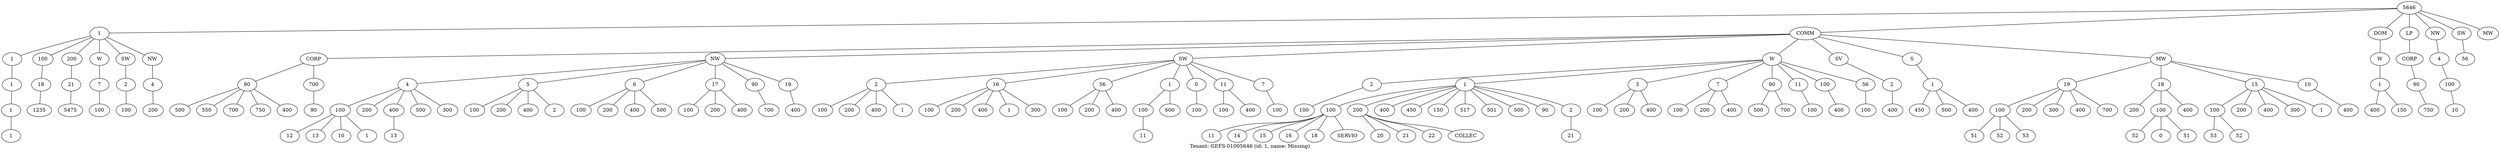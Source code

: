 ##"This is an example from a real-world application, where we were using Genetic Programming to do simple symbolic regression. We needed a good way to visualize the trees that were being created, and it didn't take long to code up some lisp to create a dot file that visualized multiple individuals. The next step was to provide color-coding of key nodes so that we could illustrate crossover and mutation of individuals before-and-after-style. This is a sample dot file from some early debugging." Contributed by Wayne Folta. 

##Command to get the layout: "dot  -Tpng thisfile > thisfile.png"


graph ""
{
#   node [fontsize=10,width=".2", height=".2", margin=0];
#   graph[fontsize=8];

  label="Tenant: GEFS-01005646 (id: 1, name: Missing)"
  181966038 ;
  181966038 [label="5646"] ;
  181966038 -- 181966039 ;
  181966039 [label="1"] ;
  181966038 -- 181972322 ;
  181972322 [label="COMM"] ;
  181966038 -- 181972323 ;
  181972323 [label="DOM"] ;
  181966038 -- 181986285 ;
  181986285 [label="LP"] ;
  181966038 -- 182041677 ;
  182041677 [label="NW"] ;
  181966038 -- 182041681 ;
  182041681 [label="SW"] ;
  181966038 -- 182078053 ;
  182078053 [label="MW"] ;
  181966039 -- 181972915 ;
  181972915 [label="1"] ;
  181966039 -- 181974383 ;
  181974383 [label="100"] ;
  181966039 -- 181974386 ;
  181974386 [label="200"] ;
  181966039 -- 181983951 ;
  181983951 [label="W"] ;
  181966039 -- 181985962 ;
  181985962 [label="SW"] ;
  181966039 -- 182023121 ;
  182023121 [label="NW"] ;
  181972322 -- 181972337 ;
  181972337 [label="CORP"] ;
  181972322 -- 181972338 ;
  181972338 [label="NW"] ;
  181972322 -- 181972339 ;
  181972339 [label="SW"] ;
  181972322 -- 181972340 ;
  181972340 [label="W"] ;
  181972322 -- 182030384 ;
  182030384 [label="SV"] ;
  181972322 -- 182049996 ;
  182049996 [label="S"] ;
  181972322 -- 182078490 ;
  182078490 [label="MW"] ;
  181972323 -- 181972326 ;
  181972326 [label="W"] ;
  181986285 -- 181986596 ;
  181986596 [label="CORP"] ;
  182041677 -- 182041678 ;
  182041678 [label="4"] ;
  182041681 -- 182041682 ;
  182041682 [label="56"] ;
  181972915 -- 181972916 ;
  181972916 [label="1"] ;
  181974383 -- 181974384 ;
  181974384 [label="18"] ;
  181974386 -- 181974387 ;
  181974387 [label="21"] ;
  181983951 -- 181983952 ;
  181983952 [label="7"] ;
  181985962 -- 181985963 ;
  181985963 [label="2"] ;
  182023121 -- 182023122 ;
  182023122 [label="4"] ;
  181972337 -- 181972341 ;
  181972341 [label="90"] ;
  181972337 -- 181999554 ;
  181999554 [label="700"] ;
  181972338 -- 181972346 ;
  181972346 [label="4"] ;
  181972338 -- 181972347 ;
  181972347 [label="5"] ;
  181972338 -- 181972348 ;
  181972348 [label="6"] ;
  181972338 -- 181972349 ;
  181972349 [label="17"] ;
  181972338 -- 182082178 ;
  182082178 [label="90"] ;
  181972338 -- 182151654 ;
  182151654 [label="19"] ;
  181972339 -- 181972361 ;
  181972361 [label="2"] ;
  181972339 -- 181972362 ;
  181972362 [label="16"] ;
  181972339 -- 181972363 ;
  181972363 [label="56"] ;
  181972339 -- 182008761 ;
  182008761 [label="1"] ;
  181972339 -- 182047376 ;
  182047376 [label="0"] ;
  181972339 -- 182085508 ;
  182085508 [label="11"] ;
  181972339 -- 182179200 ;
  182179200 [label="7"] ;
  181972340 -- 182184020 ;
  182184020 [label="2"] ;
  181972340 -- 181972373 ;
  181972373 [label="1"] ;
  181972340 -- 181972374 ;
  181972374 [label="3"] ;
  181972340 -- 181972375 ;
  181972375 [label="7"] ;
  181972340 -- 182045101 ;
  182045101 [label="90"] ;
  181972340 -- 182085514 ;
  182085514 [label="11"] ;
  181972340 -- 182091549 ;
  182091549 [label="100"] ;
  181972340 -- 182108728 ;
  182108728 [label="56"] ;
  182030384 -- 182030385 ;
  182030385 [label="2"] ;
  182049996 -- 182049997 ;
  182049997 [label="1"] ;
  182078490 -- 182078491 ;
  182078491 [label="19"] ;
  182078490 -- 182127525 ;
  182127525 [label="18"] ;
  182078490 -- 182127526 ;
  182127526 [label="15"] ;
  182078490 -- 182149400 ;
  182149400 [label="10"] ;
  181972326 -- 181972327 ;
  181972327 [label="1"] ;
  181986596 -- 181986597 ;
  181986597 [label="90"] ;
  182041678 -- 182041679 ;
  182041679 [label="100"] ;
  181972916 -- 181972917 ;
  181972917 [label="1"] ;
  181974384 -- 181974385 ;
  181974385 [label="1235"] ;
  181974387 -- 181974388 ;
  181974388 [label="5475"] ;
  181983952 -- 181983953 ;
  181983953 [label="100"] ;
  181985963 -- 181985964 ;
  181985964 [label="100"] ;
  182023122 -- 182023123 ;
  182023123 [label="200"] ;
  181972341 -- 181972342 ;
  181972342 [label="500"] ;
  181972341 -- 181972343 ;
  181972343 [label="550"] ;
  181972341 -- 181972344 ;
  181972344 [label="700"] ;
  181972341 -- 181972345 ;
  181972345 [label="750"] ;
  181972341 -- 182121213 ;
  182121213 [label="400"] ;
  181999554 -- 181999555 ;
  181999555 [label="90"] ;
  181972346 -- 181972350 ;
  181972350 [label="100"] ;
  181972346 -- 181972351 ;
  181972351 [label="200"] ;
  181972346 -- 181972693 ;
  181972693 [label="400"] ;
  181972346 -- 181998471 ;
  181998471 [label="500"] ;
  181972346 -- 182073912 ;
  182073912 [label="300"] ;
  181972347 -- 181972352 ;
  181972352 [label="100"] ;
  181972347 -- 181972353 ;
  181972353 [label="200"] ;
  181972347 -- 181972354 ;
  181972354 [label="400"] ;
  181972347 -- 182138528 ;
  182138528 [label="2"] ;
  181972348 -- 181972355 ;
  181972355 [label="100"] ;
  181972348 -- 181972356 ;
  181972356 [label="200"] ;
  181972348 -- 181972357 ;
  181972357 [label="400"] ;
  181972348 -- 182010874 ;
  182010874 [label="500"] ;
  181972349 -- 181972358 ;
  181972358 [label="100"] ;
  181972349 -- 181972359 ;
  181972359 [label="200"] ;
  181972349 -- 181972360 ;
  181972360 [label="400"] ;
  182082178 -- 182082179 ;
  182082179 [label="700"] ;
  182151654 -- 182151655 ;
  182151655 [label="400"] ;
  181972361 -- 181972370 ;
  181972370 [label="100"] ;
  181972361 -- 181972371 ;
  181972371 [label="200"] ;
  181972361 -- 181972372 ;
  181972372 [label="400"] ;
  181972361 -- 182139176 ;
  182139176 [label="1"] ;
  181972362 -- 181972367 ;
  181972367 [label="100"] ;
  181972362 -- 181972368 ;
  181972368 [label="200"] ;
  181972362 -- 181972369 ;
  181972369 [label="400"] ;
  181972362 -- 182139177 ;
  182139177 [label="1"] ;
  181972362 -- 182150709 ;
  182150709 [label="300"] ;
  181972363 -- 181972364 ;
  181972364 [label="100"] ;
  181972363 -- 181972365 ;
  181972365 [label="200"] ;
  181972363 -- 181972366 ;
  181972366 [label="400"] ;
  182008761 -- 182008762 ;
  182008762 [label="100"] ;
  182008761 -- 182105710 ;
  182105710 [label="600"] ;
  182047376 -- 182047377 ;
  182047377 [label="100"] ;
  182085508 -- 182085509 ;
  182085509 [label="100"] ;
  182085508 -- 182131532 ;
  182131532 [label="400"] ;
  182179200 -- 182179201 ;
  182179201 [label="100"] ;
  182184020 -- 182184021 ;
  182184021 [label="100"] ;
  181972373 -- 181972376 ;
  181972376 [label="100"] ;
  181972373 -- 181972377 ;
  181972377 [label="200"] ;
  181972373 -- 181972378 ;
  181972378 [label="400"] ;
  181972373 -- 181972379 ;
  181972379 [label="450"] ;
  181972373 -- 181984291 ;
  181984291 [label="150"] ;
  181972373 -- 182028142 ;
  182028142 [label="517"] ;
  181972373 -- 182056965 ;
  182056965 [label="501"] ;
  181972373 -- 182121212 ;
  182121212 [label="500"] ;
  181972373 -- 182150019 ;
  182150019 [label="90"] ;
  181972373 -- 182167902 ;
  182167902 [label="2"] ;
  181972374 -- 181972380 ;
  181972380 [label="100"] ;
  181972374 -- 181972381 ;
  181972381 [label="200"] ;
  181972374 -- 181972382 ;
  181972382 [label="400"] ;
  181972375 -- 181972383 ;
  181972383 [label="100"] ;
  181972375 -- 181972384 ;
  181972384 [label="200"] ;
  181972375 -- 181972385 ;
  181972385 [label="400"] ;
  182045101 -- 182045102 ;
  182045102 [label="500"] ;
  182045101 -- 182151055 ;
  182151055 [label="700"] ;
  182085514 -- 182085515 ;
  182085515 [label="100"] ;
  182091549 -- 182091550 ;
  182091550 [label="400"] ;
  182108728 -- 182108729 ;
  182108729 [label="100"] ;
  182030385 -- 182030386 ;
  182030386 [label="400"] ;
  182049997 -- 182049998 ;
  182049998 [label="450"] ;
  182049997 -- 182051131 ;
  182051131 [label="500"] ;
  182049997 -- 182068304 ;
  182068304 [label="400"] ;
  182078491 -- 182078492 ;
  182078492 [label="100"] ;
  182078491 -- 182078493 ;
  182078493 [label="200"] ;
  182078491 -- 182078494 ;
  182078494 [label="300"] ;
  182078491 -- 182078495 ;
  182078495 [label="400"] ;
  182078491 -- 182078496 ;
  182078496 [label="700"] ;
  182127525 -- 182127529 ;
  182127529 [label="200"] ;
  182127525 -- 182127530 ;
  182127530 [label="100"] ;
  182127525 -- 182128514 ;
  182128514 [label="400"] ;
  182127526 -- 182127527 ;
  182127527 [label="100"] ;
  182127526 -- 182127528 ;
  182127528 [label="200"] ;
  182127526 -- 182127974 ;
  182127974 [label="400"] ;
  182127526 -- 182127975 ;
  182127975 [label="300"] ;
  182127526 -- 182150708 ;
  182150708 [label="1"] ;
  182149400 -- 182149401 ;
  182149401 [label="400"] ;
  181972327 -- 181972328 ;
  181972328 [label="400"] ;
  181972327 -- 181984290 ;
  181984290 [label="150"] ;
  181986597 -- 181986598 ;
  181986598 [label="750"] ;
  182041679 -- 182041680 ;
  182041680 [label="10"] ;
  181972917 -- 181972918 ;
  181972918 [label="1"] ;
  181972350 -- 181972394 ;
  181972394 [label="12"] ;
  181972350 -- 181972395 ;
  181972395 [label="13"] ;
  181972350 -- 182041396 ;
  182041396 [label="10"] ;
  181972350 -- 182042662 ;
  182042662 [label="1"] ;
  181972693 -- 182036357 ;
  182036357 [label="13"] ;
  182008762 -- 182134602 ;
  182134602 [label="11"] ;
  181972376 -- 181972386 ;
  181972386 [label="11"] ;
  181972376 -- 181972387 ;
  181972387 [label="14"] ;
  181972376 -- 181972388 ;
  181972388 [label="15"] ;
  181972376 -- 181972389 ;
  181972389 [label="16"] ;
  181972376 -- 181972390 ;
  181972390 [label="18"] ;
  181972376 -- 181997755 ;
  181997755 [label="SERVIO"] ;
  181972377 -- 181972391 ;
  181972391 [label="20"] ;
  181972377 -- 181972392 ;
  181972392 [label="21"] ;
  181972377 -- 181972393 ;
  181972393 [label="22"] ;
  181972377 -- 181997756 ;
  181997756 [label="COLLEC"] ;
  182167902 -- 182167903 ;
  182167903 [label="21"] ;
  182078492 -- 182086796 ;
  182086796 [label="51"] ;
  182078492 -- 182086797 ;
  182086797 [label="52"] ;
  182078492 -- 182131966 ;
  182131966 [label="53"] ;
  182127530 -- 182128513 ;
  182128513 [label="52"] ;
  182127530 -- 182156536 ;
  182156536 [label="0"] ;
  182127530 -- 182168056 ;
  182168056 [label="51"] ;
  182127527 -- 182127547 ;
  182127547 [label="53"] ;
  182127527 -- 182152924 ;
  182152924 [label="52"] ;

}


